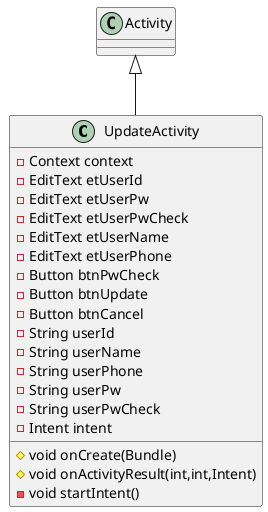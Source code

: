 @startuml
class UpdateActivity {
- Context context
- EditText etUserId
- EditText etUserPw
- EditText etUserPwCheck
- EditText etUserName
- EditText etUserPhone
- Button btnPwCheck
- Button btnUpdate
- Button btnCancel
- String userId
- String userName
- String userPhone
- String userPw
- String userPwCheck
- Intent intent
# void onCreate(Bundle)
# void onActivityResult(int,int,Intent)
- void startIntent()
}


Activity <|-- UpdateActivity
@enduml